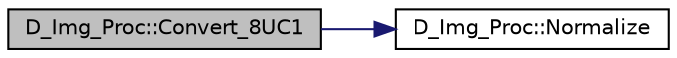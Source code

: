 digraph "D_Img_Proc::Convert_8UC1"
{
 // LATEX_PDF_SIZE
  edge [fontname="Helvetica",fontsize="10",labelfontname="Helvetica",labelfontsize="10"];
  node [fontname="Helvetica",fontsize="10",shape=record];
  rankdir="LR";
  Node1 [label="D_Img_Proc::Convert_8UC1",height=0.2,width=0.4,color="black", fillcolor="grey75", style="filled", fontcolor="black",tooltip=" "];
  Node1 -> Node2 [color="midnightblue",fontsize="10",style="solid",fontname="Helvetica"];
  Node2 [label="D_Img_Proc::Normalize",height=0.2,width=0.4,color="black", fillcolor="white", style="filled",URL="$class_d___img___proc.html#ad463a30742d0be5144327f1cb4508a57",tooltip=" "];
}
